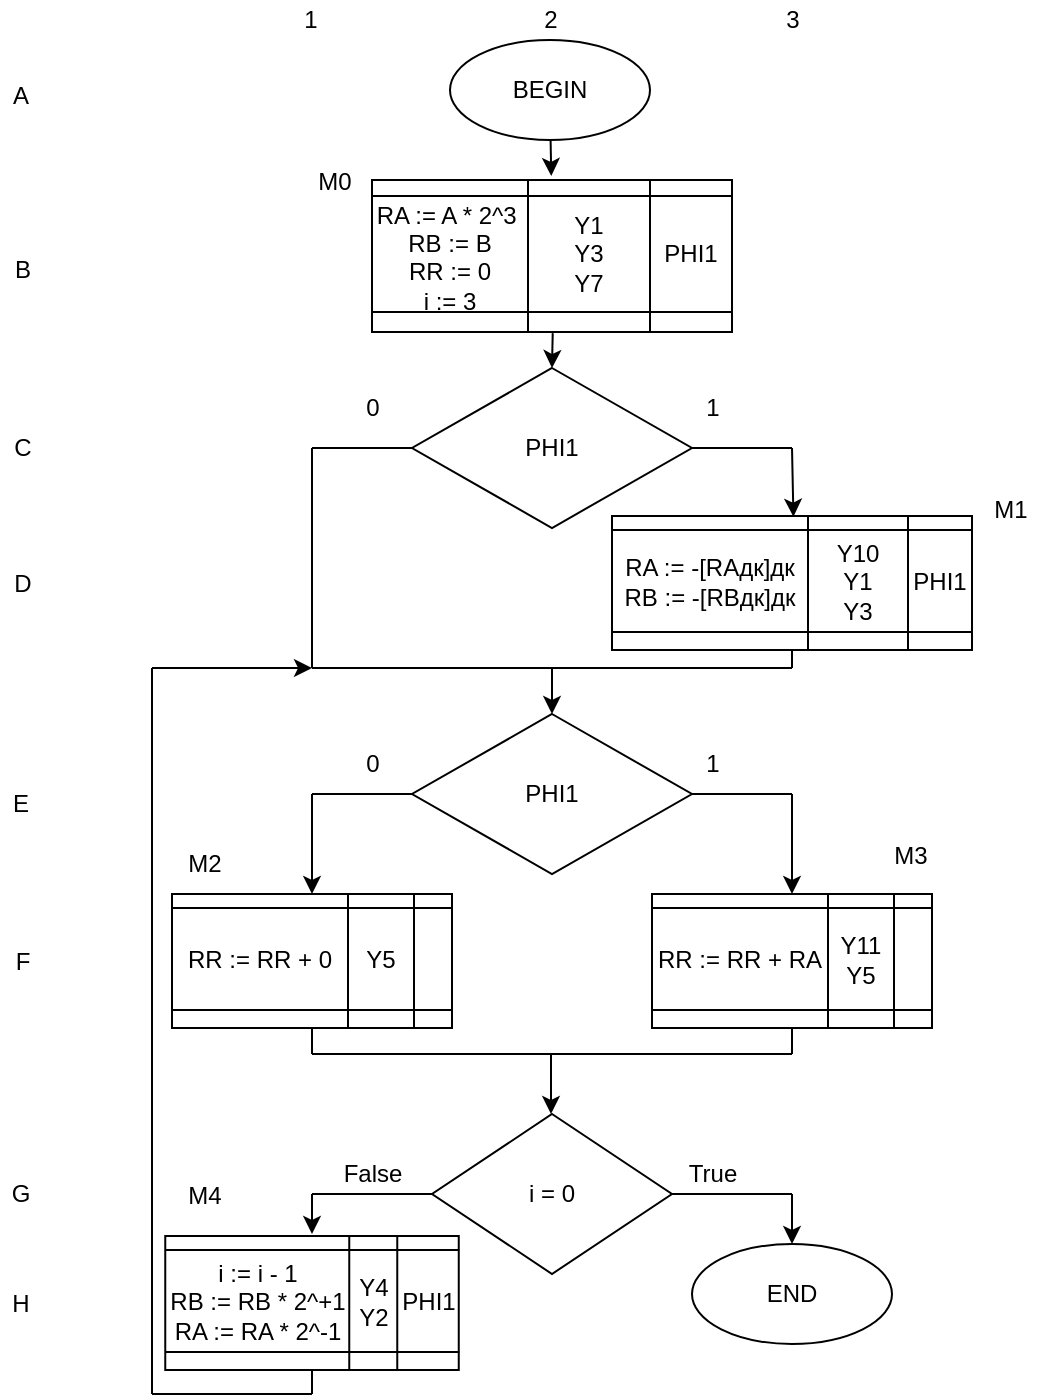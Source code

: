 <mxfile version="16.5.6" type="github">
  <diagram id="ez6Pmv2kusKLnf8vKSny" name="Page-1">
    <mxGraphModel dx="1452" dy="951" grid="0" gridSize="10" guides="1" tooltips="0" connect="1" arrows="1" fold="1" page="0" pageScale="1" pageWidth="827" pageHeight="1169" math="0" shadow="0">
      <root>
        <mxCell id="0" />
        <mxCell id="1" parent="0" />
        <mxCell id="bsMHO7k-jK4RVr3ezQjx-1" value="BEGIN" style="ellipse;whiteSpace=wrap;html=1;" parent="1" vertex="1">
          <mxGeometry x="339" y="-87" width="100" height="50" as="geometry" />
        </mxCell>
        <mxCell id="bsMHO7k-jK4RVr3ezQjx-4" value="" style="endArrow=classic;html=1;rounded=0;entryX=0.498;entryY=-0.251;entryDx=0;entryDy=0;entryPerimeter=0;" parent="1" source="bsMHO7k-jK4RVr3ezQjx-1" target="Ww31mLnuFzs7qHQlqa_S-3" edge="1">
          <mxGeometry width="50" height="50" relative="1" as="geometry">
            <mxPoint x="400" y="124" as="sourcePoint" />
            <mxPoint x="390" y="-55" as="targetPoint" />
          </mxGeometry>
        </mxCell>
        <mxCell id="bsMHO7k-jK4RVr3ezQjx-8" value="" style="endArrow=none;html=1;rounded=0;entryX=1;entryY=0.5;entryDx=0;entryDy=0;" parent="1" target="bsMHO7k-jK4RVr3ezQjx-62" edge="1">
          <mxGeometry width="50" height="50" relative="1" as="geometry">
            <mxPoint x="510" y="117" as="sourcePoint" />
            <mxPoint x="440" y="-33" as="targetPoint" />
          </mxGeometry>
        </mxCell>
        <mxCell id="bsMHO7k-jK4RVr3ezQjx-9" value="" style="endArrow=none;html=1;rounded=0;exitX=0;exitY=0.5;exitDx=0;exitDy=0;" parent="1" source="bsMHO7k-jK4RVr3ezQjx-62" edge="1">
          <mxGeometry width="50" height="50" relative="1" as="geometry">
            <mxPoint x="390" y="17" as="sourcePoint" />
            <mxPoint x="270" y="117" as="targetPoint" />
          </mxGeometry>
        </mxCell>
        <mxCell id="bsMHO7k-jK4RVr3ezQjx-14" value="" style="endArrow=none;html=1;rounded=0;" parent="1" edge="1">
          <mxGeometry width="50" height="50" relative="1" as="geometry">
            <mxPoint x="270" y="227" as="sourcePoint" />
            <mxPoint x="390" y="227" as="targetPoint" />
          </mxGeometry>
        </mxCell>
        <mxCell id="bsMHO7k-jK4RVr3ezQjx-15" value="" style="endArrow=classic;html=1;rounded=0;entryX=0.5;entryY=0;entryDx=0;entryDy=0;" parent="1" target="bsMHO7k-jK4RVr3ezQjx-21" edge="1">
          <mxGeometry width="50" height="50" relative="1" as="geometry">
            <mxPoint x="390" y="227" as="sourcePoint" />
            <mxPoint x="390" y="247" as="targetPoint" />
          </mxGeometry>
        </mxCell>
        <mxCell id="bsMHO7k-jK4RVr3ezQjx-16" value="" style="endArrow=none;html=1;rounded=0;entryX=0.5;entryY=1;entryDx=0;entryDy=0;" parent="1" edge="1">
          <mxGeometry width="50" height="50" relative="1" as="geometry">
            <mxPoint x="510" y="227" as="sourcePoint" />
            <mxPoint x="510" y="217" as="targetPoint" />
          </mxGeometry>
        </mxCell>
        <mxCell id="bsMHO7k-jK4RVr3ezQjx-17" value="" style="endArrow=none;html=1;rounded=0;" parent="1" edge="1">
          <mxGeometry width="50" height="50" relative="1" as="geometry">
            <mxPoint x="390" y="227" as="sourcePoint" />
            <mxPoint x="510" y="227" as="targetPoint" />
          </mxGeometry>
        </mxCell>
        <mxCell id="bsMHO7k-jK4RVr3ezQjx-18" value="0" style="text;html=1;align=center;verticalAlign=middle;resizable=0;points=[];autosize=1;strokeColor=none;fillColor=none;" parent="1" vertex="1">
          <mxGeometry x="290" y="87" width="20" height="20" as="geometry" />
        </mxCell>
        <mxCell id="bsMHO7k-jK4RVr3ezQjx-19" value="1" style="text;html=1;align=center;verticalAlign=middle;resizable=0;points=[];autosize=1;strokeColor=none;fillColor=none;strokeWidth=1;" parent="1" vertex="1">
          <mxGeometry x="460" y="87" width="20" height="20" as="geometry" />
        </mxCell>
        <mxCell id="bsMHO7k-jK4RVr3ezQjx-21" value="PHI1" style="rhombus;whiteSpace=wrap;html=1;strokeWidth=1;" parent="1" vertex="1">
          <mxGeometry x="320" y="250" width="140" height="80" as="geometry" />
        </mxCell>
        <mxCell id="bsMHO7k-jK4RVr3ezQjx-24" value="" style="endArrow=none;html=1;rounded=0;exitX=1;exitY=0.5;exitDx=0;exitDy=0;" parent="1" source="bsMHO7k-jK4RVr3ezQjx-21" edge="1">
          <mxGeometry width="50" height="50" relative="1" as="geometry">
            <mxPoint x="400" y="245" as="sourcePoint" />
            <mxPoint x="510" y="290" as="targetPoint" />
          </mxGeometry>
        </mxCell>
        <mxCell id="bsMHO7k-jK4RVr3ezQjx-25" value="" style="endArrow=none;html=1;rounded=0;exitX=0;exitY=0.5;exitDx=0;exitDy=0;" parent="1" source="bsMHO7k-jK4RVr3ezQjx-21" edge="1">
          <mxGeometry width="50" height="50" relative="1" as="geometry">
            <mxPoint x="400" y="245" as="sourcePoint" />
            <mxPoint x="270" y="290" as="targetPoint" />
          </mxGeometry>
        </mxCell>
        <mxCell id="bsMHO7k-jK4RVr3ezQjx-26" value="1" style="text;html=1;align=center;verticalAlign=middle;resizable=0;points=[];autosize=1;strokeColor=none;fillColor=none;strokeWidth=1;" parent="1" vertex="1">
          <mxGeometry x="460" y="265" width="20" height="20" as="geometry" />
        </mxCell>
        <mxCell id="bsMHO7k-jK4RVr3ezQjx-27" value="0" style="text;html=1;align=center;verticalAlign=middle;resizable=0;points=[];autosize=1;strokeColor=none;fillColor=none;" parent="1" vertex="1">
          <mxGeometry x="290" y="265" width="20" height="20" as="geometry" />
        </mxCell>
        <mxCell id="bsMHO7k-jK4RVr3ezQjx-29" value="" style="endArrow=classic;html=1;rounded=0;entryX=0.5;entryY=0;entryDx=0;entryDy=0;" parent="1" edge="1">
          <mxGeometry width="50" height="50" relative="1" as="geometry">
            <mxPoint x="510" y="290" as="sourcePoint" />
            <mxPoint x="510" y="340" as="targetPoint" />
          </mxGeometry>
        </mxCell>
        <mxCell id="bsMHO7k-jK4RVr3ezQjx-32" value="" style="endArrow=classic;html=1;rounded=0;entryX=0.5;entryY=0;entryDx=0;entryDy=0;" parent="1" edge="1">
          <mxGeometry width="50" height="50" relative="1" as="geometry">
            <mxPoint x="270" y="290" as="sourcePoint" />
            <mxPoint x="270" y="340" as="targetPoint" />
          </mxGeometry>
        </mxCell>
        <mxCell id="bsMHO7k-jK4RVr3ezQjx-33" value="" style="endArrow=none;html=1;rounded=0;exitX=0.5;exitY=1;exitDx=0;exitDy=0;" parent="1" edge="1">
          <mxGeometry width="50" height="50" relative="1" as="geometry">
            <mxPoint x="270" y="400" as="sourcePoint" />
            <mxPoint x="270" y="420" as="targetPoint" />
          </mxGeometry>
        </mxCell>
        <mxCell id="bsMHO7k-jK4RVr3ezQjx-34" value="" style="endArrow=none;html=1;rounded=0;exitX=0.5;exitY=1;exitDx=0;exitDy=0;" parent="1" edge="1">
          <mxGeometry width="50" height="50" relative="1" as="geometry">
            <mxPoint x="510" y="400" as="sourcePoint" />
            <mxPoint x="510" y="420" as="targetPoint" />
          </mxGeometry>
        </mxCell>
        <mxCell id="bsMHO7k-jK4RVr3ezQjx-35" value="" style="endArrow=none;html=1;rounded=0;" parent="1" edge="1">
          <mxGeometry width="50" height="50" relative="1" as="geometry">
            <mxPoint x="270" y="420" as="sourcePoint" />
            <mxPoint x="390" y="420" as="targetPoint" />
          </mxGeometry>
        </mxCell>
        <mxCell id="bsMHO7k-jK4RVr3ezQjx-36" value="" style="endArrow=none;html=1;rounded=0;" parent="1" edge="1">
          <mxGeometry width="50" height="50" relative="1" as="geometry">
            <mxPoint x="390" y="420" as="sourcePoint" />
            <mxPoint x="510" y="420" as="targetPoint" />
          </mxGeometry>
        </mxCell>
        <mxCell id="bsMHO7k-jK4RVr3ezQjx-37" value="" style="endArrow=classic;html=1;rounded=0;" parent="1" edge="1">
          <mxGeometry width="50" height="50" relative="1" as="geometry">
            <mxPoint x="389.5" y="420" as="sourcePoint" />
            <mxPoint x="389.5" y="450" as="targetPoint" />
          </mxGeometry>
        </mxCell>
        <mxCell id="bsMHO7k-jK4RVr3ezQjx-38" value="i = 0" style="rhombus;whiteSpace=wrap;html=1;strokeWidth=1;" parent="1" vertex="1">
          <mxGeometry x="330" y="450" width="120" height="80" as="geometry" />
        </mxCell>
        <mxCell id="bsMHO7k-jK4RVr3ezQjx-39" value="" style="endArrow=none;html=1;rounded=0;entryX=1;entryY=0.5;entryDx=0;entryDy=0;" parent="1" target="bsMHO7k-jK4RVr3ezQjx-38" edge="1">
          <mxGeometry width="50" height="50" relative="1" as="geometry">
            <mxPoint x="510" y="490" as="sourcePoint" />
            <mxPoint x="280" y="530" as="targetPoint" />
          </mxGeometry>
        </mxCell>
        <mxCell id="bsMHO7k-jK4RVr3ezQjx-40" value="" style="endArrow=none;html=1;rounded=0;entryX=0;entryY=0.5;entryDx=0;entryDy=0;" parent="1" target="bsMHO7k-jK4RVr3ezQjx-38" edge="1">
          <mxGeometry width="50" height="50" relative="1" as="geometry">
            <mxPoint x="270" y="490" as="sourcePoint" />
            <mxPoint x="440" y="500" as="targetPoint" />
          </mxGeometry>
        </mxCell>
        <mxCell id="bsMHO7k-jK4RVr3ezQjx-41" value="True" style="text;html=1;align=center;verticalAlign=middle;resizable=0;points=[];autosize=1;strokeColor=none;fillColor=none;" parent="1" vertex="1">
          <mxGeometry x="450" y="470" width="40" height="20" as="geometry" />
        </mxCell>
        <mxCell id="bsMHO7k-jK4RVr3ezQjx-42" value="False" style="text;html=1;align=center;verticalAlign=middle;resizable=0;points=[];autosize=1;strokeColor=none;fillColor=none;" parent="1" vertex="1">
          <mxGeometry x="280" y="470" width="40" height="20" as="geometry" />
        </mxCell>
        <mxCell id="bsMHO7k-jK4RVr3ezQjx-43" value="" style="endArrow=classic;html=1;rounded=0;" parent="1" target="bsMHO7k-jK4RVr3ezQjx-44" edge="1">
          <mxGeometry width="50" height="50" relative="1" as="geometry">
            <mxPoint x="510" y="490" as="sourcePoint" />
            <mxPoint x="490" y="550" as="targetPoint" />
          </mxGeometry>
        </mxCell>
        <mxCell id="bsMHO7k-jK4RVr3ezQjx-44" value="END" style="ellipse;whiteSpace=wrap;html=1;strokeWidth=1;" parent="1" vertex="1">
          <mxGeometry x="460" y="515" width="100" height="50" as="geometry" />
        </mxCell>
        <mxCell id="bsMHO7k-jK4RVr3ezQjx-47" value="" style="endArrow=classic;html=1;rounded=0;entryX=0.5;entryY=0;entryDx=0;entryDy=0;" parent="1" edge="1">
          <mxGeometry width="50" height="50" relative="1" as="geometry">
            <mxPoint x="270" y="490" as="sourcePoint" />
            <mxPoint x="270" y="510" as="targetPoint" />
          </mxGeometry>
        </mxCell>
        <mxCell id="bsMHO7k-jK4RVr3ezQjx-48" value="" style="endArrow=none;html=1;rounded=0;exitX=0.5;exitY=1;exitDx=0;exitDy=0;" parent="1" edge="1">
          <mxGeometry width="50" height="50" relative="1" as="geometry">
            <mxPoint x="270" y="570" as="sourcePoint" />
            <mxPoint x="270" y="590" as="targetPoint" />
          </mxGeometry>
        </mxCell>
        <mxCell id="bsMHO7k-jK4RVr3ezQjx-49" value="" style="endArrow=none;html=1;rounded=0;" parent="1" edge="1">
          <mxGeometry width="50" height="50" relative="1" as="geometry">
            <mxPoint x="270" y="590" as="sourcePoint" />
            <mxPoint x="190" y="590" as="targetPoint" />
          </mxGeometry>
        </mxCell>
        <mxCell id="bsMHO7k-jK4RVr3ezQjx-50" value="" style="endArrow=none;html=1;rounded=0;" parent="1" edge="1">
          <mxGeometry width="50" height="50" relative="1" as="geometry">
            <mxPoint x="190" y="590" as="sourcePoint" />
            <mxPoint x="190" y="227" as="targetPoint" />
          </mxGeometry>
        </mxCell>
        <mxCell id="bsMHO7k-jK4RVr3ezQjx-51" value="" style="endArrow=classic;html=1;rounded=0;" parent="1" edge="1">
          <mxGeometry width="50" height="50" relative="1" as="geometry">
            <mxPoint x="190" y="227" as="sourcePoint" />
            <mxPoint x="270" y="227" as="targetPoint" />
          </mxGeometry>
        </mxCell>
        <mxCell id="bsMHO7k-jK4RVr3ezQjx-52" value="1" style="text;html=1;align=center;verticalAlign=middle;resizable=0;points=[];autosize=1;strokeColor=none;fillColor=none;" parent="1" vertex="1">
          <mxGeometry x="259" y="-107" width="20" height="20" as="geometry" />
        </mxCell>
        <mxCell id="bsMHO7k-jK4RVr3ezQjx-53" value="2" style="text;html=1;align=center;verticalAlign=middle;resizable=0;points=[];autosize=1;strokeColor=none;fillColor=none;" parent="1" vertex="1">
          <mxGeometry x="379" y="-107" width="20" height="20" as="geometry" />
        </mxCell>
        <mxCell id="bsMHO7k-jK4RVr3ezQjx-54" value="3" style="text;html=1;align=center;verticalAlign=middle;resizable=0;points=[];autosize=1;strokeColor=none;fillColor=none;" parent="1" vertex="1">
          <mxGeometry x="500" y="-107" width="20" height="20" as="geometry" />
        </mxCell>
        <mxCell id="bsMHO7k-jK4RVr3ezQjx-55" value="A" style="text;html=1;align=center;verticalAlign=middle;resizable=0;points=[];autosize=1;strokeColor=none;fillColor=none;" parent="1" vertex="1">
          <mxGeometry x="114" y="-69" width="20" height="20" as="geometry" />
        </mxCell>
        <mxCell id="bsMHO7k-jK4RVr3ezQjx-56" value="B" style="text;html=1;align=center;verticalAlign=middle;resizable=0;points=[];autosize=1;strokeColor=none;fillColor=none;" parent="1" vertex="1">
          <mxGeometry x="115" y="17.5" width="20" height="20" as="geometry" />
        </mxCell>
        <mxCell id="bsMHO7k-jK4RVr3ezQjx-62" value="PHI1" style="rhombus;whiteSpace=wrap;html=1;strokeWidth=1;" parent="1" vertex="1">
          <mxGeometry x="320" y="77" width="140" height="80" as="geometry" />
        </mxCell>
        <mxCell id="bsMHO7k-jK4RVr3ezQjx-64" value="" style="endArrow=none;html=1;rounded=0;" parent="1" edge="1">
          <mxGeometry width="50" height="50" relative="1" as="geometry">
            <mxPoint x="270" y="117" as="sourcePoint" />
            <mxPoint x="270" y="227" as="targetPoint" />
          </mxGeometry>
        </mxCell>
        <mxCell id="bsMHO7k-jK4RVr3ezQjx-65" value="" style="endArrow=classic;html=1;rounded=0;entryX=0.504;entryY=0.048;entryDx=0;entryDy=0;entryPerimeter=0;" parent="1" target="Ww31mLnuFzs7qHQlqa_S-16" edge="1">
          <mxGeometry width="50" height="50" relative="1" as="geometry">
            <mxPoint x="510" y="117" as="sourcePoint" />
            <mxPoint x="510" y="157" as="targetPoint" />
          </mxGeometry>
        </mxCell>
        <mxCell id="bsMHO7k-jK4RVr3ezQjx-66" value="" style="endArrow=classic;html=1;rounded=0;entryX=0.5;entryY=0;entryDx=0;entryDy=0;exitX=0.502;exitY=1.056;exitDx=0;exitDy=0;exitPerimeter=0;" parent="1" source="Ww31mLnuFzs7qHQlqa_S-11" target="bsMHO7k-jK4RVr3ezQjx-62" edge="1">
          <mxGeometry width="50" height="50" relative="1" as="geometry">
            <mxPoint x="390" y="57" as="sourcePoint" />
            <mxPoint x="390" y="101" as="targetPoint" />
          </mxGeometry>
        </mxCell>
        <mxCell id="bsMHO7k-jK4RVr3ezQjx-67" value="D" style="text;html=1;align=center;verticalAlign=middle;resizable=0;points=[];autosize=1;strokeColor=none;fillColor=none;" parent="1" vertex="1">
          <mxGeometry x="115" y="174.5" width="20" height="20" as="geometry" />
        </mxCell>
        <mxCell id="bsMHO7k-jK4RVr3ezQjx-68" value="E" style="text;html=1;align=center;verticalAlign=middle;resizable=0;points=[];autosize=1;strokeColor=none;fillColor=none;" parent="1" vertex="1">
          <mxGeometry x="114" y="285" width="20" height="20" as="geometry" />
        </mxCell>
        <mxCell id="bsMHO7k-jK4RVr3ezQjx-69" value="F" style="text;html=1;align=center;verticalAlign=middle;resizable=0;points=[];autosize=1;strokeColor=none;fillColor=none;" parent="1" vertex="1">
          <mxGeometry x="115" y="363.5" width="20" height="20" as="geometry" />
        </mxCell>
        <mxCell id="bsMHO7k-jK4RVr3ezQjx-70" value="G" style="text;html=1;align=center;verticalAlign=middle;resizable=0;points=[];autosize=1;strokeColor=none;fillColor=none;" parent="1" vertex="1">
          <mxGeometry x="114" y="480" width="20" height="20" as="geometry" />
        </mxCell>
        <mxCell id="bsMHO7k-jK4RVr3ezQjx-71" value="H" style="text;html=1;align=center;verticalAlign=middle;resizable=0;points=[];autosize=1;strokeColor=none;fillColor=none;" parent="1" vertex="1">
          <mxGeometry x="114" y="534.5" width="20" height="20" as="geometry" />
        </mxCell>
        <mxCell id="0i_KQLf-vOwQ2QUWjy_H-2" value="C" style="text;html=1;align=center;verticalAlign=middle;resizable=0;points=[];autosize=1;strokeColor=none;fillColor=none;" parent="1" vertex="1">
          <mxGeometry x="115" y="108" width="19" height="18" as="geometry" />
        </mxCell>
        <mxCell id="Ww31mLnuFzs7qHQlqa_S-2" value="" style="shape=table;html=1;whiteSpace=wrap;startSize=0;container=1;collapsible=0;childLayout=tableLayout;" parent="1" vertex="1">
          <mxGeometry x="300" y="-17" width="180" height="76" as="geometry" />
        </mxCell>
        <mxCell id="Ww31mLnuFzs7qHQlqa_S-3" value="" style="shape=tableRow;horizontal=0;startSize=0;swimlaneHead=0;swimlaneBody=0;top=0;left=0;bottom=0;right=0;collapsible=0;dropTarget=0;fillColor=none;points=[[0,0.5],[1,0.5]];portConstraint=eastwest;" parent="Ww31mLnuFzs7qHQlqa_S-2" vertex="1">
          <mxGeometry width="180" height="8" as="geometry" />
        </mxCell>
        <mxCell id="Ww31mLnuFzs7qHQlqa_S-4" value="" style="shape=partialRectangle;html=1;whiteSpace=wrap;connectable=0;fillColor=none;top=0;left=0;bottom=0;right=0;overflow=hidden;" parent="Ww31mLnuFzs7qHQlqa_S-3" vertex="1">
          <mxGeometry width="78" height="8" as="geometry">
            <mxRectangle width="78" height="8" as="alternateBounds" />
          </mxGeometry>
        </mxCell>
        <mxCell id="Ww31mLnuFzs7qHQlqa_S-5" value="" style="shape=partialRectangle;html=1;whiteSpace=wrap;connectable=0;fillColor=none;top=0;left=0;bottom=0;right=0;overflow=hidden;" parent="Ww31mLnuFzs7qHQlqa_S-3" vertex="1">
          <mxGeometry x="78" width="61" height="8" as="geometry">
            <mxRectangle width="61" height="8" as="alternateBounds" />
          </mxGeometry>
        </mxCell>
        <mxCell id="Ww31mLnuFzs7qHQlqa_S-6" value="" style="shape=partialRectangle;html=1;whiteSpace=wrap;connectable=0;fillColor=none;top=0;left=0;bottom=0;right=0;overflow=hidden;" parent="Ww31mLnuFzs7qHQlqa_S-3" vertex="1">
          <mxGeometry x="139" width="41" height="8" as="geometry">
            <mxRectangle width="41" height="8" as="alternateBounds" />
          </mxGeometry>
        </mxCell>
        <mxCell id="Ww31mLnuFzs7qHQlqa_S-7" value="" style="shape=tableRow;horizontal=0;startSize=0;swimlaneHead=0;swimlaneBody=0;top=0;left=0;bottom=0;right=0;collapsible=0;dropTarget=0;fillColor=none;points=[[0,0.5],[1,0.5]];portConstraint=eastwest;" parent="Ww31mLnuFzs7qHQlqa_S-2" vertex="1">
          <mxGeometry y="8" width="180" height="58" as="geometry" />
        </mxCell>
        <mxCell id="Ww31mLnuFzs7qHQlqa_S-8" value="&lt;span&gt;RA := A * 2^3&amp;nbsp;&lt;/span&gt;&lt;br&gt;&lt;span&gt;RB := B&lt;br&gt;RR := 0&lt;br&gt;i := 3&lt;br&gt;&lt;/span&gt;" style="shape=partialRectangle;html=1;whiteSpace=wrap;connectable=0;fillColor=none;top=0;left=0;bottom=0;right=0;overflow=hidden;" parent="Ww31mLnuFzs7qHQlqa_S-7" vertex="1">
          <mxGeometry width="78" height="58" as="geometry">
            <mxRectangle width="78" height="58" as="alternateBounds" />
          </mxGeometry>
        </mxCell>
        <mxCell id="Ww31mLnuFzs7qHQlqa_S-9" value="Y1&lt;br&gt;Y3&lt;br&gt;Y7" style="shape=partialRectangle;html=1;whiteSpace=wrap;connectable=0;fillColor=none;top=0;left=0;bottom=0;right=0;overflow=hidden;" parent="Ww31mLnuFzs7qHQlqa_S-7" vertex="1">
          <mxGeometry x="78" width="61" height="58" as="geometry">
            <mxRectangle width="61" height="58" as="alternateBounds" />
          </mxGeometry>
        </mxCell>
        <mxCell id="Ww31mLnuFzs7qHQlqa_S-10" value="PHI1" style="shape=partialRectangle;html=1;whiteSpace=wrap;connectable=0;fillColor=none;top=0;left=0;bottom=0;right=0;overflow=hidden;" parent="Ww31mLnuFzs7qHQlqa_S-7" vertex="1">
          <mxGeometry x="139" width="41" height="58" as="geometry">
            <mxRectangle width="41" height="58" as="alternateBounds" />
          </mxGeometry>
        </mxCell>
        <mxCell id="Ww31mLnuFzs7qHQlqa_S-11" value="" style="shape=tableRow;horizontal=0;startSize=0;swimlaneHead=0;swimlaneBody=0;top=0;left=0;bottom=0;right=0;collapsible=0;dropTarget=0;fillColor=none;points=[[0,0.5],[1,0.5]];portConstraint=eastwest;" parent="Ww31mLnuFzs7qHQlqa_S-2" vertex="1">
          <mxGeometry y="66" width="180" height="10" as="geometry" />
        </mxCell>
        <mxCell id="Ww31mLnuFzs7qHQlqa_S-12" value="" style="shape=partialRectangle;html=1;whiteSpace=wrap;connectable=0;fillColor=none;top=0;left=0;bottom=0;right=0;overflow=hidden;" parent="Ww31mLnuFzs7qHQlqa_S-11" vertex="1">
          <mxGeometry width="78" height="10" as="geometry">
            <mxRectangle width="78" height="10" as="alternateBounds" />
          </mxGeometry>
        </mxCell>
        <mxCell id="Ww31mLnuFzs7qHQlqa_S-13" value="" style="shape=partialRectangle;html=1;whiteSpace=wrap;connectable=0;fillColor=none;top=0;left=0;bottom=0;right=0;overflow=hidden;" parent="Ww31mLnuFzs7qHQlqa_S-11" vertex="1">
          <mxGeometry x="78" width="61" height="10" as="geometry">
            <mxRectangle width="61" height="10" as="alternateBounds" />
          </mxGeometry>
        </mxCell>
        <mxCell id="Ww31mLnuFzs7qHQlqa_S-14" value="" style="shape=partialRectangle;html=1;whiteSpace=wrap;connectable=0;fillColor=none;top=0;left=0;bottom=0;right=0;overflow=hidden;pointerEvents=1;" parent="Ww31mLnuFzs7qHQlqa_S-11" vertex="1">
          <mxGeometry x="139" width="41" height="10" as="geometry">
            <mxRectangle width="41" height="10" as="alternateBounds" />
          </mxGeometry>
        </mxCell>
        <mxCell id="Ww31mLnuFzs7qHQlqa_S-15" value="" style="shape=table;html=1;whiteSpace=wrap;startSize=0;container=1;collapsible=0;childLayout=tableLayout;" parent="1" vertex="1">
          <mxGeometry x="420" y="151" width="180" height="67" as="geometry" />
        </mxCell>
        <mxCell id="Ww31mLnuFzs7qHQlqa_S-16" value="" style="shape=tableRow;horizontal=0;startSize=0;swimlaneHead=0;swimlaneBody=0;top=0;left=0;bottom=0;right=0;collapsible=0;dropTarget=0;fillColor=none;points=[[0,0.5],[1,0.5]];portConstraint=eastwest;" parent="Ww31mLnuFzs7qHQlqa_S-15" vertex="1">
          <mxGeometry width="180" height="7" as="geometry" />
        </mxCell>
        <mxCell id="Ww31mLnuFzs7qHQlqa_S-17" value="" style="shape=partialRectangle;html=1;whiteSpace=wrap;connectable=0;fillColor=none;top=0;left=0;bottom=0;right=0;overflow=hidden;" parent="Ww31mLnuFzs7qHQlqa_S-16" vertex="1">
          <mxGeometry width="98" height="7" as="geometry">
            <mxRectangle width="98" height="7" as="alternateBounds" />
          </mxGeometry>
        </mxCell>
        <mxCell id="Ww31mLnuFzs7qHQlqa_S-18" value="" style="shape=partialRectangle;html=1;whiteSpace=wrap;connectable=0;fillColor=none;top=0;left=0;bottom=0;right=0;overflow=hidden;" parent="Ww31mLnuFzs7qHQlqa_S-16" vertex="1">
          <mxGeometry x="98" width="50" height="7" as="geometry">
            <mxRectangle width="50" height="7" as="alternateBounds" />
          </mxGeometry>
        </mxCell>
        <mxCell id="Ww31mLnuFzs7qHQlqa_S-19" value="" style="shape=partialRectangle;html=1;whiteSpace=wrap;connectable=0;fillColor=none;top=0;left=0;bottom=0;right=0;overflow=hidden;" parent="Ww31mLnuFzs7qHQlqa_S-16" vertex="1">
          <mxGeometry x="148" width="32" height="7" as="geometry">
            <mxRectangle width="32" height="7" as="alternateBounds" />
          </mxGeometry>
        </mxCell>
        <mxCell id="Ww31mLnuFzs7qHQlqa_S-20" value="" style="shape=tableRow;horizontal=0;startSize=0;swimlaneHead=0;swimlaneBody=0;top=0;left=0;bottom=0;right=0;collapsible=0;dropTarget=0;fillColor=none;points=[[0,0.5],[1,0.5]];portConstraint=eastwest;" parent="Ww31mLnuFzs7qHQlqa_S-15" vertex="1">
          <mxGeometry y="7" width="180" height="51" as="geometry" />
        </mxCell>
        <mxCell id="Ww31mLnuFzs7qHQlqa_S-21" value="RA := -[RAдк]дк&lt;br&gt;RB := -[RBдк]дк&lt;span&gt;&lt;br&gt;&lt;/span&gt;" style="shape=partialRectangle;html=1;whiteSpace=wrap;connectable=0;fillColor=none;top=0;left=0;bottom=0;right=0;overflow=hidden;" parent="Ww31mLnuFzs7qHQlqa_S-20" vertex="1">
          <mxGeometry width="98" height="51" as="geometry">
            <mxRectangle width="98" height="51" as="alternateBounds" />
          </mxGeometry>
        </mxCell>
        <mxCell id="Ww31mLnuFzs7qHQlqa_S-22" value="Y10&lt;br&gt;Y1&lt;br&gt;Y3" style="shape=partialRectangle;html=1;whiteSpace=wrap;connectable=0;fillColor=none;top=0;left=0;bottom=0;right=0;overflow=hidden;" parent="Ww31mLnuFzs7qHQlqa_S-20" vertex="1">
          <mxGeometry x="98" width="50" height="51" as="geometry">
            <mxRectangle width="50" height="51" as="alternateBounds" />
          </mxGeometry>
        </mxCell>
        <mxCell id="Ww31mLnuFzs7qHQlqa_S-23" value="PHI1" style="shape=partialRectangle;html=1;whiteSpace=wrap;connectable=0;fillColor=none;top=0;left=0;bottom=0;right=0;overflow=hidden;" parent="Ww31mLnuFzs7qHQlqa_S-20" vertex="1">
          <mxGeometry x="148" width="32" height="51" as="geometry">
            <mxRectangle width="32" height="51" as="alternateBounds" />
          </mxGeometry>
        </mxCell>
        <mxCell id="Ww31mLnuFzs7qHQlqa_S-24" value="" style="shape=tableRow;horizontal=0;startSize=0;swimlaneHead=0;swimlaneBody=0;top=0;left=0;bottom=0;right=0;collapsible=0;dropTarget=0;fillColor=none;points=[[0,0.5],[1,0.5]];portConstraint=eastwest;" parent="Ww31mLnuFzs7qHQlqa_S-15" vertex="1">
          <mxGeometry y="58" width="180" height="9" as="geometry" />
        </mxCell>
        <mxCell id="Ww31mLnuFzs7qHQlqa_S-25" value="" style="shape=partialRectangle;html=1;whiteSpace=wrap;connectable=0;fillColor=none;top=0;left=0;bottom=0;right=0;overflow=hidden;" parent="Ww31mLnuFzs7qHQlqa_S-24" vertex="1">
          <mxGeometry width="98" height="9" as="geometry">
            <mxRectangle width="98" height="9" as="alternateBounds" />
          </mxGeometry>
        </mxCell>
        <mxCell id="Ww31mLnuFzs7qHQlqa_S-26" value="" style="shape=partialRectangle;html=1;whiteSpace=wrap;connectable=0;fillColor=none;top=0;left=0;bottom=0;right=0;overflow=hidden;" parent="Ww31mLnuFzs7qHQlqa_S-24" vertex="1">
          <mxGeometry x="98" width="50" height="9" as="geometry">
            <mxRectangle width="50" height="9" as="alternateBounds" />
          </mxGeometry>
        </mxCell>
        <mxCell id="Ww31mLnuFzs7qHQlqa_S-27" value="" style="shape=partialRectangle;html=1;whiteSpace=wrap;connectable=0;fillColor=none;top=0;left=0;bottom=0;right=0;overflow=hidden;pointerEvents=1;" parent="Ww31mLnuFzs7qHQlqa_S-24" vertex="1">
          <mxGeometry x="148" width="32" height="9" as="geometry">
            <mxRectangle width="32" height="9" as="alternateBounds" />
          </mxGeometry>
        </mxCell>
        <mxCell id="Ww31mLnuFzs7qHQlqa_S-28" value="" style="shape=table;html=1;whiteSpace=wrap;startSize=0;container=1;collapsible=0;childLayout=tableLayout;" parent="1" vertex="1">
          <mxGeometry x="440" y="340" width="140" height="67" as="geometry" />
        </mxCell>
        <mxCell id="Ww31mLnuFzs7qHQlqa_S-29" value="" style="shape=tableRow;horizontal=0;startSize=0;swimlaneHead=0;swimlaneBody=0;top=0;left=0;bottom=0;right=0;collapsible=0;dropTarget=0;fillColor=none;points=[[0,0.5],[1,0.5]];portConstraint=eastwest;" parent="Ww31mLnuFzs7qHQlqa_S-28" vertex="1">
          <mxGeometry width="140" height="7" as="geometry" />
        </mxCell>
        <mxCell id="Ww31mLnuFzs7qHQlqa_S-30" value="" style="shape=partialRectangle;html=1;whiteSpace=wrap;connectable=0;fillColor=none;top=0;left=0;bottom=0;right=0;overflow=hidden;" parent="Ww31mLnuFzs7qHQlqa_S-29" vertex="1">
          <mxGeometry width="88" height="7" as="geometry">
            <mxRectangle width="88" height="7" as="alternateBounds" />
          </mxGeometry>
        </mxCell>
        <mxCell id="Ww31mLnuFzs7qHQlqa_S-31" value="" style="shape=partialRectangle;html=1;whiteSpace=wrap;connectable=0;fillColor=none;top=0;left=0;bottom=0;right=0;overflow=hidden;" parent="Ww31mLnuFzs7qHQlqa_S-29" vertex="1">
          <mxGeometry x="88" width="33" height="7" as="geometry">
            <mxRectangle width="33" height="7" as="alternateBounds" />
          </mxGeometry>
        </mxCell>
        <mxCell id="Ww31mLnuFzs7qHQlqa_S-32" value="" style="shape=partialRectangle;html=1;whiteSpace=wrap;connectable=0;fillColor=none;top=0;left=0;bottom=0;right=0;overflow=hidden;" parent="Ww31mLnuFzs7qHQlqa_S-29" vertex="1">
          <mxGeometry x="121" width="19" height="7" as="geometry">
            <mxRectangle width="19" height="7" as="alternateBounds" />
          </mxGeometry>
        </mxCell>
        <mxCell id="Ww31mLnuFzs7qHQlqa_S-33" value="" style="shape=tableRow;horizontal=0;startSize=0;swimlaneHead=0;swimlaneBody=0;top=0;left=0;bottom=0;right=0;collapsible=0;dropTarget=0;fillColor=none;points=[[0,0.5],[1,0.5]];portConstraint=eastwest;" parent="Ww31mLnuFzs7qHQlqa_S-28" vertex="1">
          <mxGeometry y="7" width="140" height="51" as="geometry" />
        </mxCell>
        <mxCell id="Ww31mLnuFzs7qHQlqa_S-34" value="RR := RR + RA&lt;span&gt;&lt;br&gt;&lt;/span&gt;" style="shape=partialRectangle;html=1;whiteSpace=wrap;connectable=0;fillColor=none;top=0;left=0;bottom=0;right=0;overflow=hidden;" parent="Ww31mLnuFzs7qHQlqa_S-33" vertex="1">
          <mxGeometry width="88" height="51" as="geometry">
            <mxRectangle width="88" height="51" as="alternateBounds" />
          </mxGeometry>
        </mxCell>
        <mxCell id="Ww31mLnuFzs7qHQlqa_S-35" value="Y11&lt;br&gt;Y5" style="shape=partialRectangle;html=1;whiteSpace=wrap;connectable=0;fillColor=none;top=0;left=0;bottom=0;right=0;overflow=hidden;" parent="Ww31mLnuFzs7qHQlqa_S-33" vertex="1">
          <mxGeometry x="88" width="33" height="51" as="geometry">
            <mxRectangle width="33" height="51" as="alternateBounds" />
          </mxGeometry>
        </mxCell>
        <mxCell id="Ww31mLnuFzs7qHQlqa_S-36" value="" style="shape=partialRectangle;html=1;whiteSpace=wrap;connectable=0;fillColor=none;top=0;left=0;bottom=0;right=0;overflow=hidden;" parent="Ww31mLnuFzs7qHQlqa_S-33" vertex="1">
          <mxGeometry x="121" width="19" height="51" as="geometry">
            <mxRectangle width="19" height="51" as="alternateBounds" />
          </mxGeometry>
        </mxCell>
        <mxCell id="Ww31mLnuFzs7qHQlqa_S-37" value="" style="shape=tableRow;horizontal=0;startSize=0;swimlaneHead=0;swimlaneBody=0;top=0;left=0;bottom=0;right=0;collapsible=0;dropTarget=0;fillColor=none;points=[[0,0.5],[1,0.5]];portConstraint=eastwest;" parent="Ww31mLnuFzs7qHQlqa_S-28" vertex="1">
          <mxGeometry y="58" width="140" height="9" as="geometry" />
        </mxCell>
        <mxCell id="Ww31mLnuFzs7qHQlqa_S-38" value="" style="shape=partialRectangle;html=1;whiteSpace=wrap;connectable=0;fillColor=none;top=0;left=0;bottom=0;right=0;overflow=hidden;" parent="Ww31mLnuFzs7qHQlqa_S-37" vertex="1">
          <mxGeometry width="88" height="9" as="geometry">
            <mxRectangle width="88" height="9" as="alternateBounds" />
          </mxGeometry>
        </mxCell>
        <mxCell id="Ww31mLnuFzs7qHQlqa_S-39" value="" style="shape=partialRectangle;html=1;whiteSpace=wrap;connectable=0;fillColor=none;top=0;left=0;bottom=0;right=0;overflow=hidden;" parent="Ww31mLnuFzs7qHQlqa_S-37" vertex="1">
          <mxGeometry x="88" width="33" height="9" as="geometry">
            <mxRectangle width="33" height="9" as="alternateBounds" />
          </mxGeometry>
        </mxCell>
        <mxCell id="Ww31mLnuFzs7qHQlqa_S-40" value="" style="shape=partialRectangle;html=1;whiteSpace=wrap;connectable=0;fillColor=none;top=0;left=0;bottom=0;right=0;overflow=hidden;pointerEvents=1;" parent="Ww31mLnuFzs7qHQlqa_S-37" vertex="1">
          <mxGeometry x="121" width="19" height="9" as="geometry">
            <mxRectangle width="19" height="9" as="alternateBounds" />
          </mxGeometry>
        </mxCell>
        <mxCell id="OqcFMhrwLSE0nuiAkA_E-1" value="" style="shape=table;html=1;whiteSpace=wrap;startSize=0;container=1;collapsible=0;childLayout=tableLayout;" parent="1" vertex="1">
          <mxGeometry x="200" y="340" width="140" height="67" as="geometry" />
        </mxCell>
        <mxCell id="OqcFMhrwLSE0nuiAkA_E-2" value="" style="shape=tableRow;horizontal=0;startSize=0;swimlaneHead=0;swimlaneBody=0;top=0;left=0;bottom=0;right=0;collapsible=0;dropTarget=0;fillColor=none;points=[[0,0.5],[1,0.5]];portConstraint=eastwest;" parent="OqcFMhrwLSE0nuiAkA_E-1" vertex="1">
          <mxGeometry width="140" height="7" as="geometry" />
        </mxCell>
        <mxCell id="OqcFMhrwLSE0nuiAkA_E-3" value="" style="shape=partialRectangle;html=1;whiteSpace=wrap;connectable=0;fillColor=none;top=0;left=0;bottom=0;right=0;overflow=hidden;" parent="OqcFMhrwLSE0nuiAkA_E-2" vertex="1">
          <mxGeometry width="88" height="7" as="geometry">
            <mxRectangle width="88" height="7" as="alternateBounds" />
          </mxGeometry>
        </mxCell>
        <mxCell id="OqcFMhrwLSE0nuiAkA_E-4" value="" style="shape=partialRectangle;html=1;whiteSpace=wrap;connectable=0;fillColor=none;top=0;left=0;bottom=0;right=0;overflow=hidden;" parent="OqcFMhrwLSE0nuiAkA_E-2" vertex="1">
          <mxGeometry x="88" width="33" height="7" as="geometry">
            <mxRectangle width="33" height="7" as="alternateBounds" />
          </mxGeometry>
        </mxCell>
        <mxCell id="OqcFMhrwLSE0nuiAkA_E-5" value="" style="shape=partialRectangle;html=1;whiteSpace=wrap;connectable=0;fillColor=none;top=0;left=0;bottom=0;right=0;overflow=hidden;" parent="OqcFMhrwLSE0nuiAkA_E-2" vertex="1">
          <mxGeometry x="121" width="19" height="7" as="geometry">
            <mxRectangle width="19" height="7" as="alternateBounds" />
          </mxGeometry>
        </mxCell>
        <mxCell id="OqcFMhrwLSE0nuiAkA_E-6" value="" style="shape=tableRow;horizontal=0;startSize=0;swimlaneHead=0;swimlaneBody=0;top=0;left=0;bottom=0;right=0;collapsible=0;dropTarget=0;fillColor=none;points=[[0,0.5],[1,0.5]];portConstraint=eastwest;" parent="OqcFMhrwLSE0nuiAkA_E-1" vertex="1">
          <mxGeometry y="7" width="140" height="51" as="geometry" />
        </mxCell>
        <mxCell id="OqcFMhrwLSE0nuiAkA_E-7" value="RR := RR + 0&lt;span&gt;&lt;br&gt;&lt;/span&gt;" style="shape=partialRectangle;html=1;whiteSpace=wrap;connectable=0;fillColor=none;top=0;left=0;bottom=0;right=0;overflow=hidden;" parent="OqcFMhrwLSE0nuiAkA_E-6" vertex="1">
          <mxGeometry width="88" height="51" as="geometry">
            <mxRectangle width="88" height="51" as="alternateBounds" />
          </mxGeometry>
        </mxCell>
        <mxCell id="OqcFMhrwLSE0nuiAkA_E-8" value="Y5" style="shape=partialRectangle;html=1;whiteSpace=wrap;connectable=0;fillColor=none;top=0;left=0;bottom=0;right=0;overflow=hidden;" parent="OqcFMhrwLSE0nuiAkA_E-6" vertex="1">
          <mxGeometry x="88" width="33" height="51" as="geometry">
            <mxRectangle width="33" height="51" as="alternateBounds" />
          </mxGeometry>
        </mxCell>
        <mxCell id="OqcFMhrwLSE0nuiAkA_E-9" value="" style="shape=partialRectangle;html=1;whiteSpace=wrap;connectable=0;fillColor=none;top=0;left=0;bottom=0;right=0;overflow=hidden;" parent="OqcFMhrwLSE0nuiAkA_E-6" vertex="1">
          <mxGeometry x="121" width="19" height="51" as="geometry">
            <mxRectangle width="19" height="51" as="alternateBounds" />
          </mxGeometry>
        </mxCell>
        <mxCell id="OqcFMhrwLSE0nuiAkA_E-10" value="" style="shape=tableRow;horizontal=0;startSize=0;swimlaneHead=0;swimlaneBody=0;top=0;left=0;bottom=0;right=0;collapsible=0;dropTarget=0;fillColor=none;points=[[0,0.5],[1,0.5]];portConstraint=eastwest;" parent="OqcFMhrwLSE0nuiAkA_E-1" vertex="1">
          <mxGeometry y="58" width="140" height="9" as="geometry" />
        </mxCell>
        <mxCell id="OqcFMhrwLSE0nuiAkA_E-11" value="" style="shape=partialRectangle;html=1;whiteSpace=wrap;connectable=0;fillColor=none;top=0;left=0;bottom=0;right=0;overflow=hidden;" parent="OqcFMhrwLSE0nuiAkA_E-10" vertex="1">
          <mxGeometry width="88" height="9" as="geometry">
            <mxRectangle width="88" height="9" as="alternateBounds" />
          </mxGeometry>
        </mxCell>
        <mxCell id="OqcFMhrwLSE0nuiAkA_E-12" value="" style="shape=partialRectangle;html=1;whiteSpace=wrap;connectable=0;fillColor=none;top=0;left=0;bottom=0;right=0;overflow=hidden;" parent="OqcFMhrwLSE0nuiAkA_E-10" vertex="1">
          <mxGeometry x="88" width="33" height="9" as="geometry">
            <mxRectangle width="33" height="9" as="alternateBounds" />
          </mxGeometry>
        </mxCell>
        <mxCell id="OqcFMhrwLSE0nuiAkA_E-13" value="" style="shape=partialRectangle;html=1;whiteSpace=wrap;connectable=0;fillColor=none;top=0;left=0;bottom=0;right=0;overflow=hidden;pointerEvents=1;" parent="OqcFMhrwLSE0nuiAkA_E-10" vertex="1">
          <mxGeometry x="121" width="19" height="9" as="geometry">
            <mxRectangle width="19" height="9" as="alternateBounds" />
          </mxGeometry>
        </mxCell>
        <mxCell id="OqcFMhrwLSE0nuiAkA_E-14" value="" style="shape=table;html=1;whiteSpace=wrap;startSize=0;container=1;collapsible=0;childLayout=tableLayout;" parent="1" vertex="1">
          <mxGeometry x="196.63" y="511" width="146.75" height="67" as="geometry" />
        </mxCell>
        <mxCell id="OqcFMhrwLSE0nuiAkA_E-15" value="" style="shape=tableRow;horizontal=0;startSize=0;swimlaneHead=0;swimlaneBody=0;top=0;left=0;bottom=0;right=0;collapsible=0;dropTarget=0;fillColor=none;points=[[0,0.5],[1,0.5]];portConstraint=eastwest;" parent="OqcFMhrwLSE0nuiAkA_E-14" vertex="1">
          <mxGeometry width="146.75" height="7" as="geometry" />
        </mxCell>
        <mxCell id="OqcFMhrwLSE0nuiAkA_E-16" value="" style="shape=partialRectangle;html=1;whiteSpace=wrap;connectable=0;fillColor=none;top=0;left=0;bottom=0;right=0;overflow=hidden;" parent="OqcFMhrwLSE0nuiAkA_E-15" vertex="1">
          <mxGeometry width="92" height="7" as="geometry">
            <mxRectangle width="92" height="7" as="alternateBounds" />
          </mxGeometry>
        </mxCell>
        <mxCell id="OqcFMhrwLSE0nuiAkA_E-17" value="" style="shape=partialRectangle;html=1;whiteSpace=wrap;connectable=0;fillColor=none;top=0;left=0;bottom=0;right=0;overflow=hidden;" parent="OqcFMhrwLSE0nuiAkA_E-15" vertex="1">
          <mxGeometry x="92" width="24" height="7" as="geometry">
            <mxRectangle width="24" height="7" as="alternateBounds" />
          </mxGeometry>
        </mxCell>
        <mxCell id="OqcFMhrwLSE0nuiAkA_E-18" value="" style="shape=partialRectangle;html=1;whiteSpace=wrap;connectable=0;fillColor=none;top=0;left=0;bottom=0;right=0;overflow=hidden;" parent="OqcFMhrwLSE0nuiAkA_E-15" vertex="1">
          <mxGeometry x="116" width="31" height="7" as="geometry">
            <mxRectangle width="31" height="7" as="alternateBounds" />
          </mxGeometry>
        </mxCell>
        <mxCell id="OqcFMhrwLSE0nuiAkA_E-19" value="" style="shape=tableRow;horizontal=0;startSize=0;swimlaneHead=0;swimlaneBody=0;top=0;left=0;bottom=0;right=0;collapsible=0;dropTarget=0;fillColor=none;points=[[0,0.5],[1,0.5]];portConstraint=eastwest;" parent="OqcFMhrwLSE0nuiAkA_E-14" vertex="1">
          <mxGeometry y="7" width="146.75" height="51" as="geometry" />
        </mxCell>
        <mxCell id="OqcFMhrwLSE0nuiAkA_E-20" value="i := i - 1&lt;br&gt;&lt;span&gt;RB := RB * 2^+1&lt;br&gt;RA := RA * 2^-1&lt;br&gt;&lt;/span&gt;" style="shape=partialRectangle;html=1;whiteSpace=wrap;connectable=0;fillColor=none;top=0;left=0;bottom=0;right=0;overflow=hidden;" parent="OqcFMhrwLSE0nuiAkA_E-19" vertex="1">
          <mxGeometry width="92" height="51" as="geometry">
            <mxRectangle width="92" height="51" as="alternateBounds" />
          </mxGeometry>
        </mxCell>
        <mxCell id="OqcFMhrwLSE0nuiAkA_E-21" value="Y4&lt;br&gt;Y2" style="shape=partialRectangle;html=1;whiteSpace=wrap;connectable=0;fillColor=none;top=0;left=0;bottom=0;right=0;overflow=hidden;" parent="OqcFMhrwLSE0nuiAkA_E-19" vertex="1">
          <mxGeometry x="92" width="24" height="51" as="geometry">
            <mxRectangle width="24" height="51" as="alternateBounds" />
          </mxGeometry>
        </mxCell>
        <mxCell id="OqcFMhrwLSE0nuiAkA_E-22" value="PHI1" style="shape=partialRectangle;html=1;whiteSpace=wrap;connectable=0;fillColor=none;top=0;left=0;bottom=0;right=0;overflow=hidden;" parent="OqcFMhrwLSE0nuiAkA_E-19" vertex="1">
          <mxGeometry x="116" width="31" height="51" as="geometry">
            <mxRectangle width="31" height="51" as="alternateBounds" />
          </mxGeometry>
        </mxCell>
        <mxCell id="OqcFMhrwLSE0nuiAkA_E-23" value="" style="shape=tableRow;horizontal=0;startSize=0;swimlaneHead=0;swimlaneBody=0;top=0;left=0;bottom=0;right=0;collapsible=0;dropTarget=0;fillColor=none;points=[[0,0.5],[1,0.5]];portConstraint=eastwest;" parent="OqcFMhrwLSE0nuiAkA_E-14" vertex="1">
          <mxGeometry y="58" width="146.75" height="9" as="geometry" />
        </mxCell>
        <mxCell id="OqcFMhrwLSE0nuiAkA_E-24" value="" style="shape=partialRectangle;html=1;whiteSpace=wrap;connectable=0;fillColor=none;top=0;left=0;bottom=0;right=0;overflow=hidden;" parent="OqcFMhrwLSE0nuiAkA_E-23" vertex="1">
          <mxGeometry width="92" height="9" as="geometry">
            <mxRectangle width="92" height="9" as="alternateBounds" />
          </mxGeometry>
        </mxCell>
        <mxCell id="OqcFMhrwLSE0nuiAkA_E-25" value="" style="shape=partialRectangle;html=1;whiteSpace=wrap;connectable=0;fillColor=none;top=0;left=0;bottom=0;right=0;overflow=hidden;" parent="OqcFMhrwLSE0nuiAkA_E-23" vertex="1">
          <mxGeometry x="92" width="24" height="9" as="geometry">
            <mxRectangle width="24" height="9" as="alternateBounds" />
          </mxGeometry>
        </mxCell>
        <mxCell id="OqcFMhrwLSE0nuiAkA_E-26" value="" style="shape=partialRectangle;html=1;whiteSpace=wrap;connectable=0;fillColor=none;top=0;left=0;bottom=0;right=0;overflow=hidden;pointerEvents=1;" parent="OqcFMhrwLSE0nuiAkA_E-23" vertex="1">
          <mxGeometry x="116" width="31" height="9" as="geometry">
            <mxRectangle width="31" height="9" as="alternateBounds" />
          </mxGeometry>
        </mxCell>
        <mxCell id="OqcFMhrwLSE0nuiAkA_E-28" value="M0" style="text;html=1;align=center;verticalAlign=middle;resizable=0;points=[];autosize=1;strokeColor=none;fillColor=none;" parent="1" vertex="1">
          <mxGeometry x="267" y="-25" width="27" height="18" as="geometry" />
        </mxCell>
        <mxCell id="OqcFMhrwLSE0nuiAkA_E-30" value="M1" style="text;html=1;align=center;verticalAlign=middle;resizable=0;points=[];autosize=1;strokeColor=none;fillColor=none;" parent="1" vertex="1">
          <mxGeometry x="605" y="139" width="27" height="18" as="geometry" />
        </mxCell>
        <mxCell id="OqcFMhrwLSE0nuiAkA_E-31" value="M2" style="text;html=1;align=center;verticalAlign=middle;resizable=0;points=[];autosize=1;strokeColor=none;fillColor=none;" parent="1" vertex="1">
          <mxGeometry x="202" y="316" width="27" height="18" as="geometry" />
        </mxCell>
        <mxCell id="OqcFMhrwLSE0nuiAkA_E-32" value="M3" style="text;html=1;align=center;verticalAlign=middle;resizable=0;points=[];autosize=1;strokeColor=none;fillColor=none;" parent="1" vertex="1">
          <mxGeometry x="555" y="312" width="27" height="18" as="geometry" />
        </mxCell>
        <mxCell id="OqcFMhrwLSE0nuiAkA_E-33" value="M4" style="text;html=1;align=center;verticalAlign=middle;resizable=0;points=[];autosize=1;strokeColor=none;fillColor=none;" parent="1" vertex="1">
          <mxGeometry x="202" y="482" width="27" height="18" as="geometry" />
        </mxCell>
      </root>
    </mxGraphModel>
  </diagram>
</mxfile>
